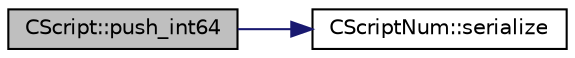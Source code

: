 digraph "CScript::push_int64"
{
  edge [fontname="Helvetica",fontsize="10",labelfontname="Helvetica",labelfontsize="10"];
  node [fontname="Helvetica",fontsize="10",shape=record];
  rankdir="LR";
  Node362 [label="CScript::push_int64",height=0.2,width=0.4,color="black", fillcolor="grey75", style="filled", fontcolor="black"];
  Node362 -> Node363 [color="midnightblue",fontsize="10",style="solid",fontname="Helvetica"];
  Node363 [label="CScriptNum::serialize",height=0.2,width=0.4,color="black", fillcolor="white", style="filled",URL="$d8/d95/class_c_script_num.html#a2e2c60f2646f03b5cec8d92a6d31b1e8"];
}
